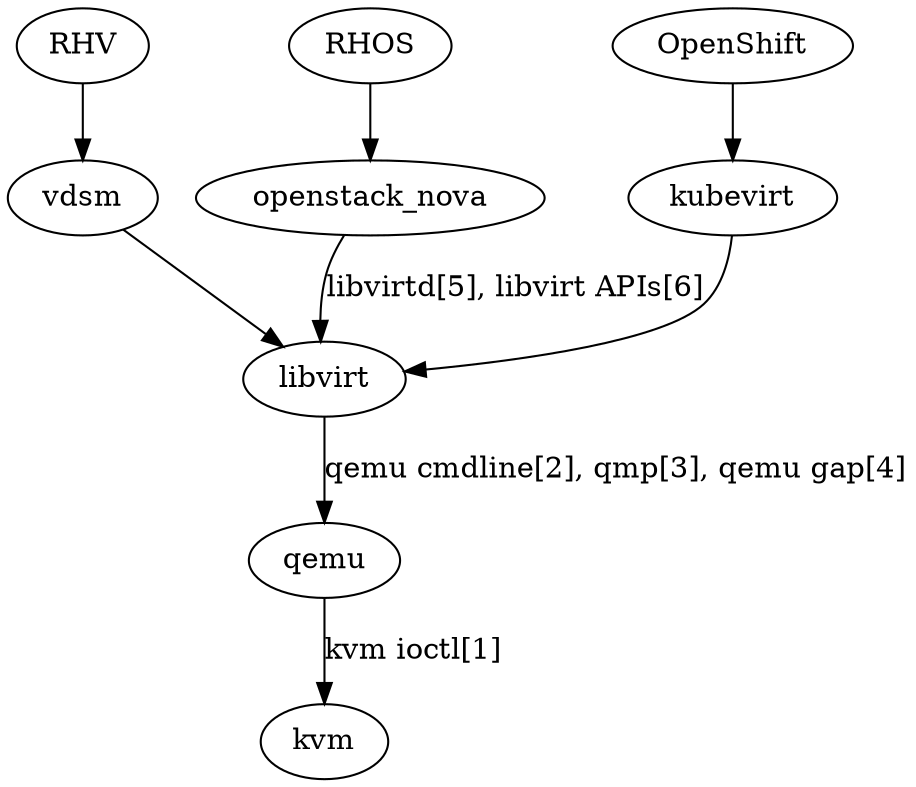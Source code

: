 digraph {
    qemu -> kvm[label="kvm ioctl[1]"];
    libvirt -> qemu[label="qemu cmdline[2], qmp[3], qemu gap[4]"];
    vdsm -> libvirt;
    openstack_nova -> libvirt[label="libvirtd[5], libvirt APIs[6]"];
    kubevirt -> libvirt;
    RHV -> vdsm;
    RHOS -> openstack_nova;
    OpenShift -> kubevirt;
}
